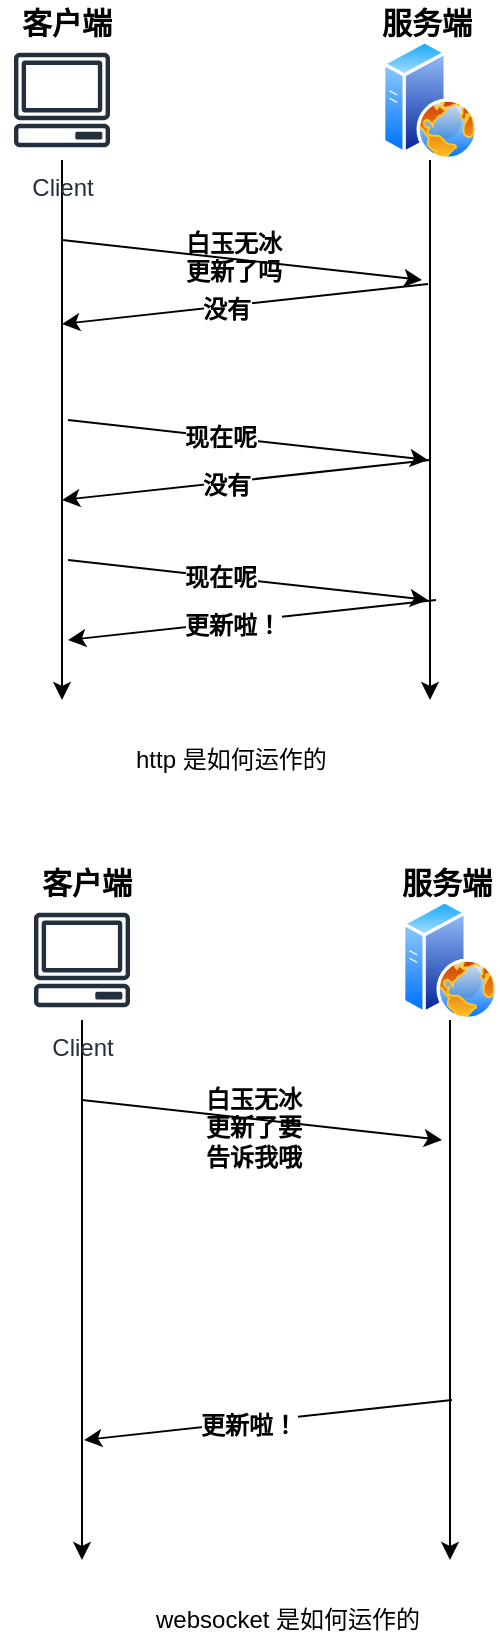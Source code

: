 <mxfile version="12.0.0" type="device" pages="1"><diagram id="4r_LbbJUSORBbBNzVhUY" name="第 1 页"><mxGraphModel dx="889" dy="724" grid="1" gridSize="10" guides="1" tooltips="1" connect="1" arrows="1" fold="1" page="1" pageScale="1" pageWidth="827" pageHeight="1169" math="0" shadow="0"><root><mxCell id="0"/><mxCell id="1" parent="0"/><mxCell id="34LCyYx2mOxa7Sn_xypk-6" value="" style="edgeStyle=orthogonalEdgeStyle;rounded=0;orthogonalLoop=1;jettySize=auto;html=1;" edge="1" parent="1" source="34LCyYx2mOxa7Sn_xypk-1"><mxGeometry relative="1" as="geometry"><mxPoint x="150" y="440" as="targetPoint"/></mxGeometry></mxCell><mxCell id="34LCyYx2mOxa7Sn_xypk-1" value="Client" style="outlineConnect=0;fontColor=#232F3E;gradientColor=none;strokeColor=#232F3E;fillColor=#ffffff;dashed=0;verticalLabelPosition=bottom;verticalAlign=top;align=center;html=1;fontSize=12;fontStyle=0;aspect=fixed;shape=mxgraph.aws4.resourceIcon;resIcon=mxgraph.aws4.client;" vertex="1" parent="1"><mxGeometry x="120" y="110" width="60" height="60" as="geometry"/></mxCell><mxCell id="34LCyYx2mOxa7Sn_xypk-8" value="" style="edgeStyle=orthogonalEdgeStyle;rounded=0;orthogonalLoop=1;jettySize=auto;html=1;" edge="1" parent="1" source="34LCyYx2mOxa7Sn_xypk-2"><mxGeometry relative="1" as="geometry"><mxPoint x="334" y="440" as="targetPoint"/></mxGeometry></mxCell><mxCell id="34LCyYx2mOxa7Sn_xypk-2" value="" style="aspect=fixed;perimeter=ellipsePerimeter;html=1;align=center;shadow=0;dashed=0;spacingTop=3;image;image=img/lib/active_directory/web_server.svg;" vertex="1" parent="1"><mxGeometry x="310" y="110" width="48" height="60" as="geometry"/></mxCell><mxCell id="34LCyYx2mOxa7Sn_xypk-9" value="&lt;font style=&quot;font-size: 15px&quot;&gt;&lt;b&gt;客户端&lt;/b&gt;&lt;/font&gt;" style="text;html=1;resizable=0;points=[];autosize=1;align=left;verticalAlign=top;spacingTop=-4;" vertex="1" parent="1"><mxGeometry x="128" y="90" width="60" height="20" as="geometry"/></mxCell><mxCell id="34LCyYx2mOxa7Sn_xypk-10" value="服务端" style="text;html=1;resizable=0;points=[];autosize=1;align=left;verticalAlign=top;spacingTop=-4;fontStyle=1;fontSize=15;" vertex="1" parent="1"><mxGeometry x="308" y="90" width="50" height="20" as="geometry"/></mxCell><mxCell id="34LCyYx2mOxa7Sn_xypk-11" value="" style="endArrow=classic;html=1;" edge="1" parent="1"><mxGeometry width="50" height="50" relative="1" as="geometry"><mxPoint x="150" y="210" as="sourcePoint"/><mxPoint x="330" y="230" as="targetPoint"/></mxGeometry></mxCell><mxCell id="34LCyYx2mOxa7Sn_xypk-12" value="白玉无冰&lt;br&gt;更新了吗" style="text;html=1;resizable=0;points=[];autosize=1;align=left;verticalAlign=top;spacingTop=-4;fontStyle=1" vertex="1" parent="1"><mxGeometry x="210" y="202" width="60" height="30" as="geometry"/></mxCell><mxCell id="34LCyYx2mOxa7Sn_xypk-13" value="http 是如何运作的" style="text;html=1;resizable=0;points=[];autosize=1;align=left;verticalAlign=top;spacingTop=-4;" vertex="1" parent="1"><mxGeometry x="185" y="460" width="110" height="20" as="geometry"/></mxCell><mxCell id="34LCyYx2mOxa7Sn_xypk-14" value="" style="endArrow=classic;html=1;" edge="1" parent="1"><mxGeometry width="50" height="50" relative="1" as="geometry"><mxPoint x="333" y="232" as="sourcePoint"/><mxPoint x="150" y="252" as="targetPoint"/></mxGeometry></mxCell><mxCell id="34LCyYx2mOxa7Sn_xypk-15" value="没有" style="text;html=1;resizable=0;points=[];align=center;verticalAlign=middle;labelBackgroundColor=#ffffff;direction=south;fontStyle=1" vertex="1" connectable="0" parent="34LCyYx2mOxa7Sn_xypk-14"><mxGeometry x="0.113" y="2" relative="1" as="geometry"><mxPoint as="offset"/></mxGeometry></mxCell><mxCell id="34LCyYx2mOxa7Sn_xypk-16" value="" style="endArrow=classic;html=1;" edge="1" parent="1"><mxGeometry width="50" height="50" relative="1" as="geometry"><mxPoint x="153" y="300" as="sourcePoint"/><mxPoint x="333" y="320" as="targetPoint"/></mxGeometry></mxCell><mxCell id="34LCyYx2mOxa7Sn_xypk-17" value="现在呢" style="text;html=1;resizable=0;points=[];align=center;verticalAlign=middle;labelBackgroundColor=#ffffff;fontStyle=1" vertex="1" connectable="0" parent="34LCyYx2mOxa7Sn_xypk-16"><mxGeometry x="-0.156" relative="1" as="geometry"><mxPoint as="offset"/></mxGeometry></mxCell><mxCell id="34LCyYx2mOxa7Sn_xypk-18" value="" style="endArrow=classic;html=1;" edge="1" parent="1"><mxGeometry width="50" height="50" relative="1" as="geometry"><mxPoint x="334" y="320" as="sourcePoint"/><mxPoint x="150" y="340" as="targetPoint"/></mxGeometry></mxCell><mxCell id="34LCyYx2mOxa7Sn_xypk-19" value="没有" style="text;html=1;resizable=0;points=[];align=center;verticalAlign=middle;labelBackgroundColor=#ffffff;fontStyle=1" vertex="1" connectable="0" parent="34LCyYx2mOxa7Sn_xypk-18"><mxGeometry x="0.113" y="2" relative="1" as="geometry"><mxPoint as="offset"/></mxGeometry></mxCell><mxCell id="34LCyYx2mOxa7Sn_xypk-20" value="" style="endArrow=classic;html=1;" edge="1" parent="1"><mxGeometry width="50" height="50" relative="1" as="geometry"><mxPoint x="153" y="370" as="sourcePoint"/><mxPoint x="333" y="390" as="targetPoint"/></mxGeometry></mxCell><mxCell id="34LCyYx2mOxa7Sn_xypk-21" value="现在呢" style="text;html=1;resizable=0;points=[];align=center;verticalAlign=middle;labelBackgroundColor=#ffffff;fontStyle=1" vertex="1" connectable="0" parent="34LCyYx2mOxa7Sn_xypk-20"><mxGeometry x="-0.156" relative="1" as="geometry"><mxPoint as="offset"/></mxGeometry></mxCell><mxCell id="34LCyYx2mOxa7Sn_xypk-22" value="" style="endArrow=classic;html=1;" edge="1" parent="1"><mxGeometry width="50" height="50" relative="1" as="geometry"><mxPoint x="337" y="390" as="sourcePoint"/><mxPoint x="153" y="410" as="targetPoint"/></mxGeometry></mxCell><mxCell id="34LCyYx2mOxa7Sn_xypk-23" value="更新啦！" style="text;html=1;resizable=0;points=[];align=center;verticalAlign=middle;labelBackgroundColor=#ffffff;fontStyle=1" vertex="1" connectable="0" parent="34LCyYx2mOxa7Sn_xypk-22"><mxGeometry x="0.113" y="2" relative="1" as="geometry"><mxPoint as="offset"/></mxGeometry></mxCell><mxCell id="34LCyYx2mOxa7Sn_xypk-24" value="" style="edgeStyle=orthogonalEdgeStyle;rounded=0;orthogonalLoop=1;jettySize=auto;html=1;" edge="1" parent="1" source="34LCyYx2mOxa7Sn_xypk-25"><mxGeometry relative="1" as="geometry"><mxPoint x="160" y="870" as="targetPoint"/></mxGeometry></mxCell><mxCell id="34LCyYx2mOxa7Sn_xypk-25" value="Client" style="outlineConnect=0;fontColor=#232F3E;gradientColor=none;strokeColor=#232F3E;fillColor=#ffffff;dashed=0;verticalLabelPosition=bottom;verticalAlign=top;align=center;html=1;fontSize=12;fontStyle=0;aspect=fixed;shape=mxgraph.aws4.resourceIcon;resIcon=mxgraph.aws4.client;" vertex="1" parent="1"><mxGeometry x="130" y="540" width="60" height="60" as="geometry"/></mxCell><mxCell id="34LCyYx2mOxa7Sn_xypk-26" value="" style="edgeStyle=orthogonalEdgeStyle;rounded=0;orthogonalLoop=1;jettySize=auto;html=1;" edge="1" parent="1" source="34LCyYx2mOxa7Sn_xypk-27"><mxGeometry relative="1" as="geometry"><mxPoint x="344" y="870" as="targetPoint"/></mxGeometry></mxCell><mxCell id="34LCyYx2mOxa7Sn_xypk-27" value="" style="aspect=fixed;perimeter=ellipsePerimeter;html=1;align=center;shadow=0;dashed=0;spacingTop=3;image;image=img/lib/active_directory/web_server.svg;" vertex="1" parent="1"><mxGeometry x="320" y="540" width="48" height="60" as="geometry"/></mxCell><mxCell id="34LCyYx2mOxa7Sn_xypk-28" value="&lt;font style=&quot;font-size: 15px&quot;&gt;&lt;b&gt;客户端&lt;/b&gt;&lt;/font&gt;" style="text;html=1;resizable=0;points=[];autosize=1;align=left;verticalAlign=top;spacingTop=-4;" vertex="1" parent="1"><mxGeometry x="138" y="520" width="60" height="20" as="geometry"/></mxCell><mxCell id="34LCyYx2mOxa7Sn_xypk-29" value="服务端" style="text;html=1;resizable=0;points=[];autosize=1;align=left;verticalAlign=top;spacingTop=-4;fontStyle=1;fontSize=15;" vertex="1" parent="1"><mxGeometry x="318" y="520" width="50" height="20" as="geometry"/></mxCell><mxCell id="34LCyYx2mOxa7Sn_xypk-30" value="" style="endArrow=classic;html=1;" edge="1" parent="1"><mxGeometry width="50" height="50" relative="1" as="geometry"><mxPoint x="160" y="640" as="sourcePoint"/><mxPoint x="340" y="660" as="targetPoint"/></mxGeometry></mxCell><mxCell id="34LCyYx2mOxa7Sn_xypk-31" value="白玉无冰&lt;br&gt;更新了要&lt;br&gt;告诉我哦" style="text;html=1;resizable=0;points=[];autosize=1;align=left;verticalAlign=top;spacingTop=-4;fontStyle=1" vertex="1" parent="1"><mxGeometry x="220" y="630" width="60" height="40" as="geometry"/></mxCell><mxCell id="34LCyYx2mOxa7Sn_xypk-32" value="websocket 是如何运作的" style="text;html=1;resizable=0;points=[];autosize=1;align=left;verticalAlign=top;spacingTop=-4;" vertex="1" parent="1"><mxGeometry x="195" y="890" width="150" height="20" as="geometry"/></mxCell><mxCell id="34LCyYx2mOxa7Sn_xypk-41" value="" style="endArrow=classic;html=1;" edge="1" parent="1"><mxGeometry width="50" height="50" relative="1" as="geometry"><mxPoint x="345" y="790" as="sourcePoint"/><mxPoint x="161" y="810" as="targetPoint"/></mxGeometry></mxCell><mxCell id="34LCyYx2mOxa7Sn_xypk-42" value="更新啦！" style="text;html=1;resizable=0;points=[];align=center;verticalAlign=middle;labelBackgroundColor=#ffffff;fontStyle=1" vertex="1" connectable="0" parent="34LCyYx2mOxa7Sn_xypk-41"><mxGeometry x="0.113" y="2" relative="1" as="geometry"><mxPoint as="offset"/></mxGeometry></mxCell></root></mxGraphModel></diagram></mxfile>
